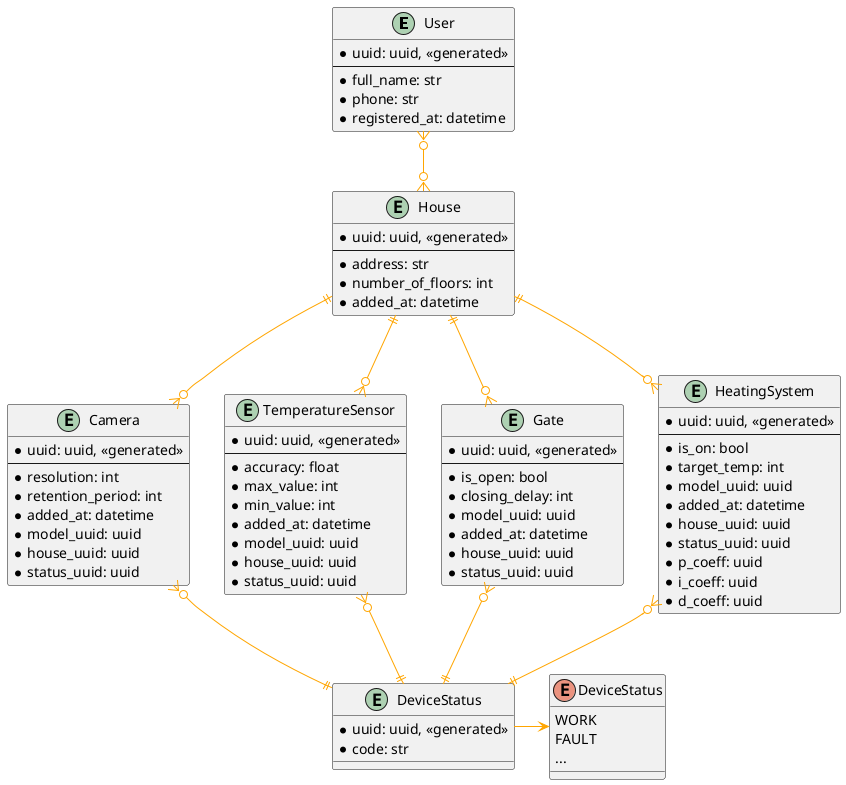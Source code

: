 @startuml
skinparam ArrowColor Orange

entity "User" as user {
  * uuid: uuid, <<generated>>
  --
  * full_name: str
  * phone: str
  * registered_at: datetime
}

entity "House" as house {
  * uuid: uuid, <<generated>>
  --
  * address: str
  * number_of_floors: int
  * added_at: datetime
}

entity "Camera" as camera {
  * uuid: uuid, <<generated>>
  --
  * resolution: int
  * retention_period: int
  * added_at: datetime
  * model_uuid: uuid
  * house_uuid: uuid
  * status_uuid: uuid
}

entity "TemperatureSensor" as t_sensor {
  * uuid: uuid, <<generated>>
  --
  * accuracy: float
  * max_value: int
  * min_value: int
  * added_at: datetime
  * model_uuid: uuid
  * house_uuid: uuid
  * status_uuid: uuid
}

entity "Gate" as gate {
  * uuid: uuid, <<generated>>
  --
  * is_open: bool
  * closing_delay: int
  * model_uuid: uuid
  * added_at: datetime
  * house_uuid: uuid
  * status_uuid: uuid
}

entity "HeatingSystem" as h_s {
  * uuid: uuid, <<generated>>
  --
  * is_on: bool
  * target_temp: int
  * model_uuid: uuid
  * added_at: datetime
  * house_uuid: uuid
  * status_uuid: uuid
  * p_coeff: uuid
  * i_coeff: uuid
  * d_coeff: uuid
}

entity "DeviceStatus" as d_s {
  * uuid: uuid, <<generated>>
  * code: str
}

enum DeviceStatus {
    WORK
    FAULT
    ...
}

d_s -> DeviceStatus

'Связи
camera }o-up-|| house
h_s }o-up-|| house
gate }o-up-|| house
t_sensor }o-up-|| house
user }o--o{ house

camera }o-down-|| d_s
h_s }o-down-|| d_s
gate }o-down-|| d_s
t_sensor }o-down-|| d_s

@enduml